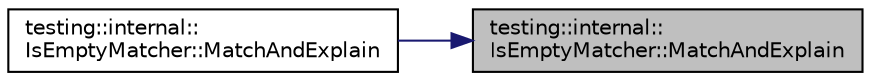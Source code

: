 digraph "testing::internal::IsEmptyMatcher::MatchAndExplain"
{
 // LATEX_PDF_SIZE
  bgcolor="transparent";
  edge [fontname="Helvetica",fontsize="10",labelfontname="Helvetica",labelfontsize="10"];
  node [fontname="Helvetica",fontsize="10",shape=record];
  rankdir="RL";
  Node1 [label="testing::internal::\lIsEmptyMatcher::MatchAndExplain",height=0.2,width=0.4,color="black", fillcolor="grey75", style="filled", fontcolor="black",tooltip=" "];
  Node1 -> Node2 [dir="back",color="midnightblue",fontsize="10",style="solid",fontname="Helvetica"];
  Node2 [label="testing::internal::\lIsEmptyMatcher::MatchAndExplain",height=0.2,width=0.4,color="black",URL="$classtesting_1_1internal_1_1IsEmptyMatcher.html#aa65bc08676d63afc64f2a5a338029adb",tooltip=" "];
}

